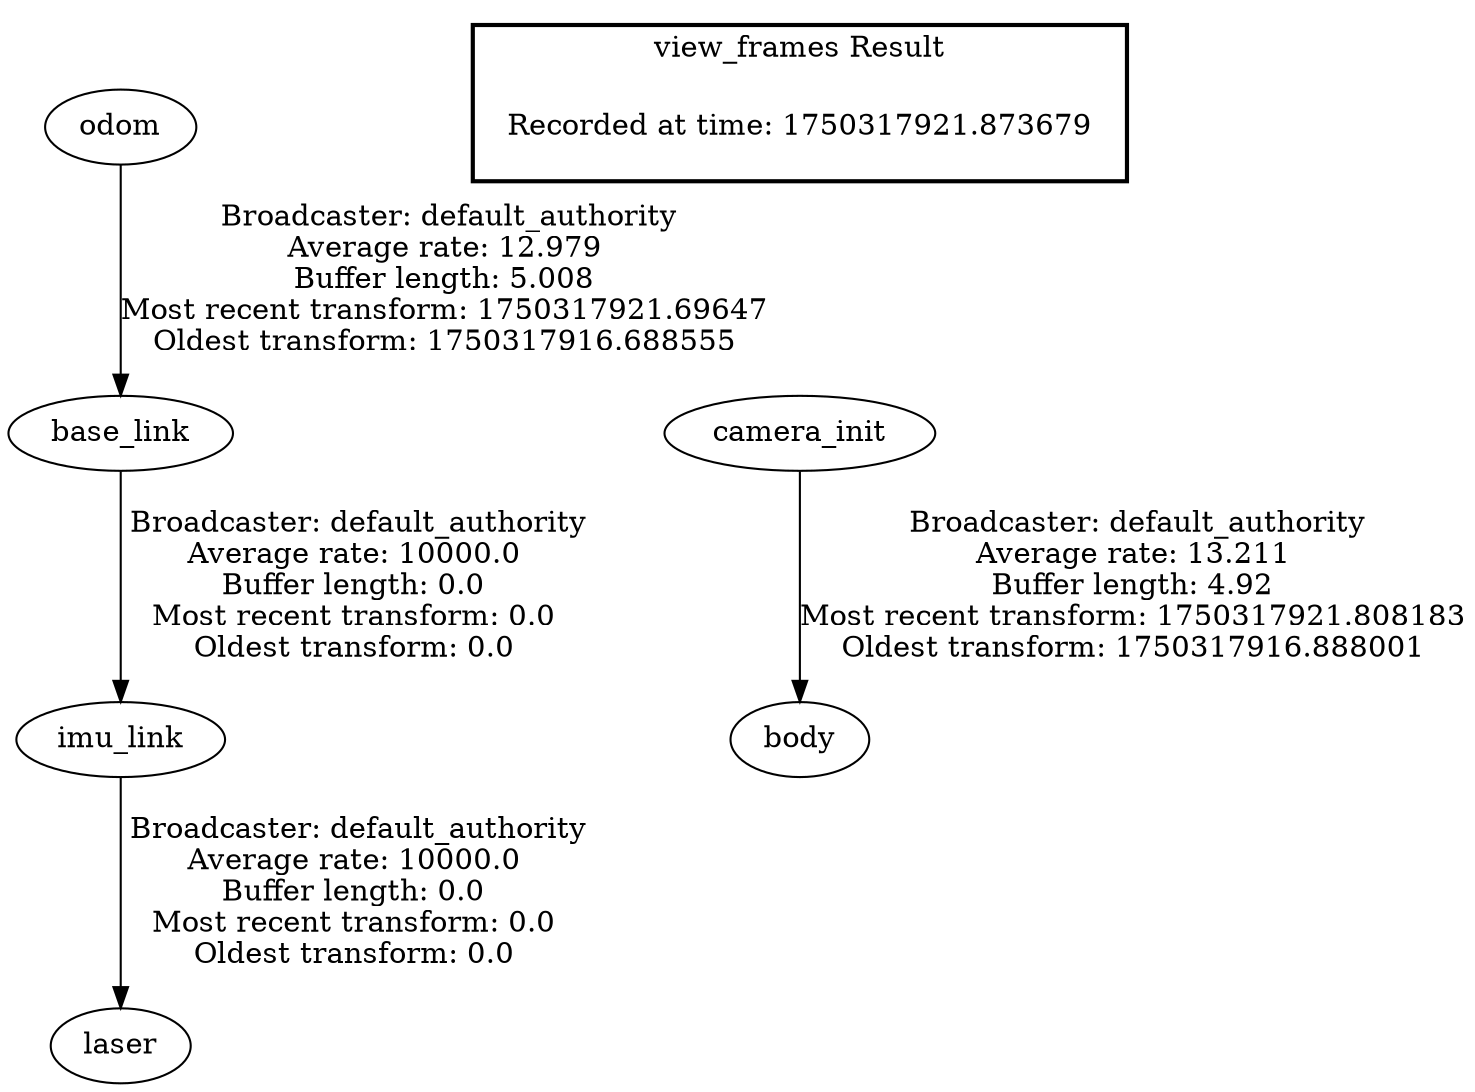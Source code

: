digraph G {
"odom" -> "base_link"[label=" Broadcaster: default_authority\nAverage rate: 12.979\nBuffer length: 5.008\nMost recent transform: 1750317921.69647\nOldest transform: 1750317916.688555\n"];
"imu_link" -> "laser"[label=" Broadcaster: default_authority\nAverage rate: 10000.0\nBuffer length: 0.0\nMost recent transform: 0.0\nOldest transform: 0.0\n"];
"base_link" -> "imu_link"[label=" Broadcaster: default_authority\nAverage rate: 10000.0\nBuffer length: 0.0\nMost recent transform: 0.0\nOldest transform: 0.0\n"];
"camera_init" -> "body"[label=" Broadcaster: default_authority\nAverage rate: 13.211\nBuffer length: 4.92\nMost recent transform: 1750317921.808183\nOldest transform: 1750317916.888001\n"];
edge [style=invis];
 subgraph cluster_legend { style=bold; color=black; label ="view_frames Result";
"Recorded at time: 1750317921.873679"[ shape=plaintext ] ;
}->"camera_init";
}